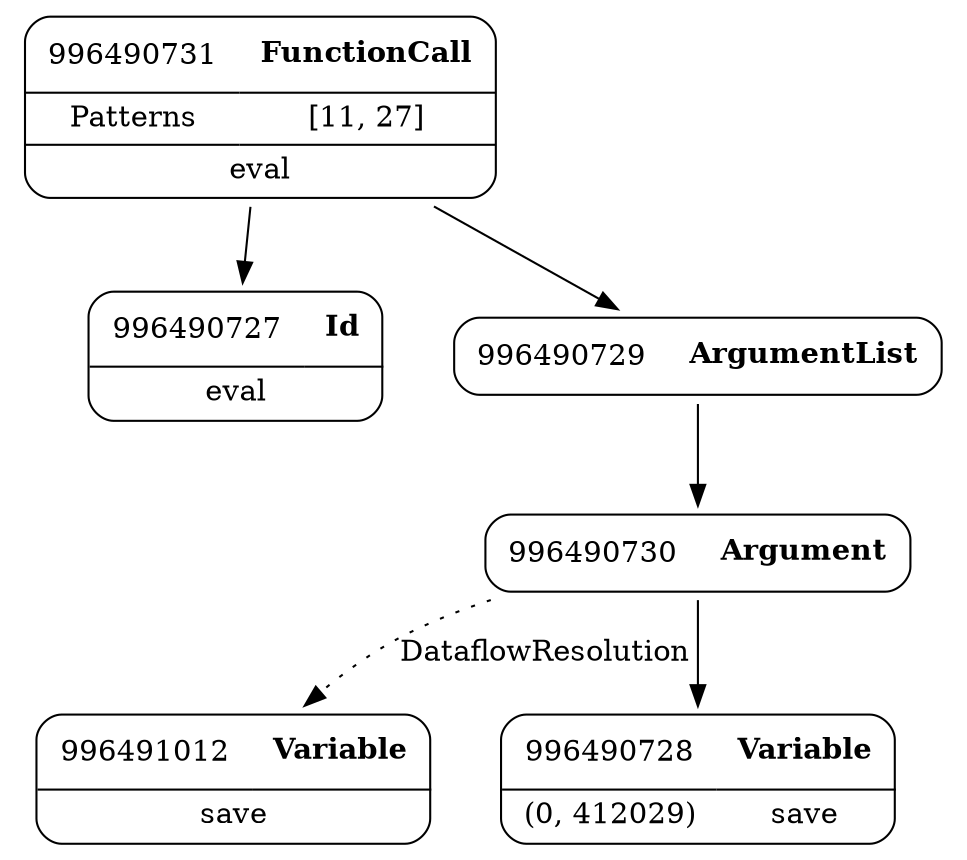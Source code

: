 digraph ast {
node [shape=none];
996491012 [label=<<TABLE border='1' cellspacing='0' cellpadding='10' style='rounded' ><TR><TD border='0'>996491012</TD><TD border='0'><B>Variable</B></TD></TR><HR/><TR><TD border='0' cellpadding='5' colspan='2'>save</TD></TR></TABLE>>];
996490727 [label=<<TABLE border='1' cellspacing='0' cellpadding='10' style='rounded' ><TR><TD border='0'>996490727</TD><TD border='0'><B>Id</B></TD></TR><HR/><TR><TD border='0' cellpadding='5' colspan='2'>eval</TD></TR></TABLE>>];
996490729 [label=<<TABLE border='1' cellspacing='0' cellpadding='10' style='rounded' ><TR><TD border='0'>996490729</TD><TD border='0'><B>ArgumentList</B></TD></TR></TABLE>>];
996490729 -> 996490730 [weight=2];
996490728 [label=<<TABLE border='1' cellspacing='0' cellpadding='10' style='rounded' ><TR><TD border='0'>996490728</TD><TD border='0'><B>Variable</B></TD></TR><HR/><TR><TD border='0' cellpadding='5'>(0, 412029)</TD><TD border='0' cellpadding='5'>save</TD></TR></TABLE>>];
996490731 [label=<<TABLE border='1' cellspacing='0' cellpadding='10' style='rounded' ><TR><TD border='0'>996490731</TD><TD border='0'><B>FunctionCall</B></TD></TR><HR/><TR><TD border='0' cellpadding='5'>Patterns</TD><TD border='0' cellpadding='5'>[11, 27]</TD></TR><HR/><TR><TD border='0' cellpadding='5' colspan='2'>eval</TD></TR></TABLE>>];
996490731 -> 996490727 [weight=2];
996490731 -> 996490729 [weight=2];
996490730 [label=<<TABLE border='1' cellspacing='0' cellpadding='10' style='rounded' ><TR><TD border='0'>996490730</TD><TD border='0'><B>Argument</B></TD></TR></TABLE>>];
996490730 -> 996490728 [weight=2];
996490730 -> 996491012 [style=dotted,label=DataflowResolution];
}
